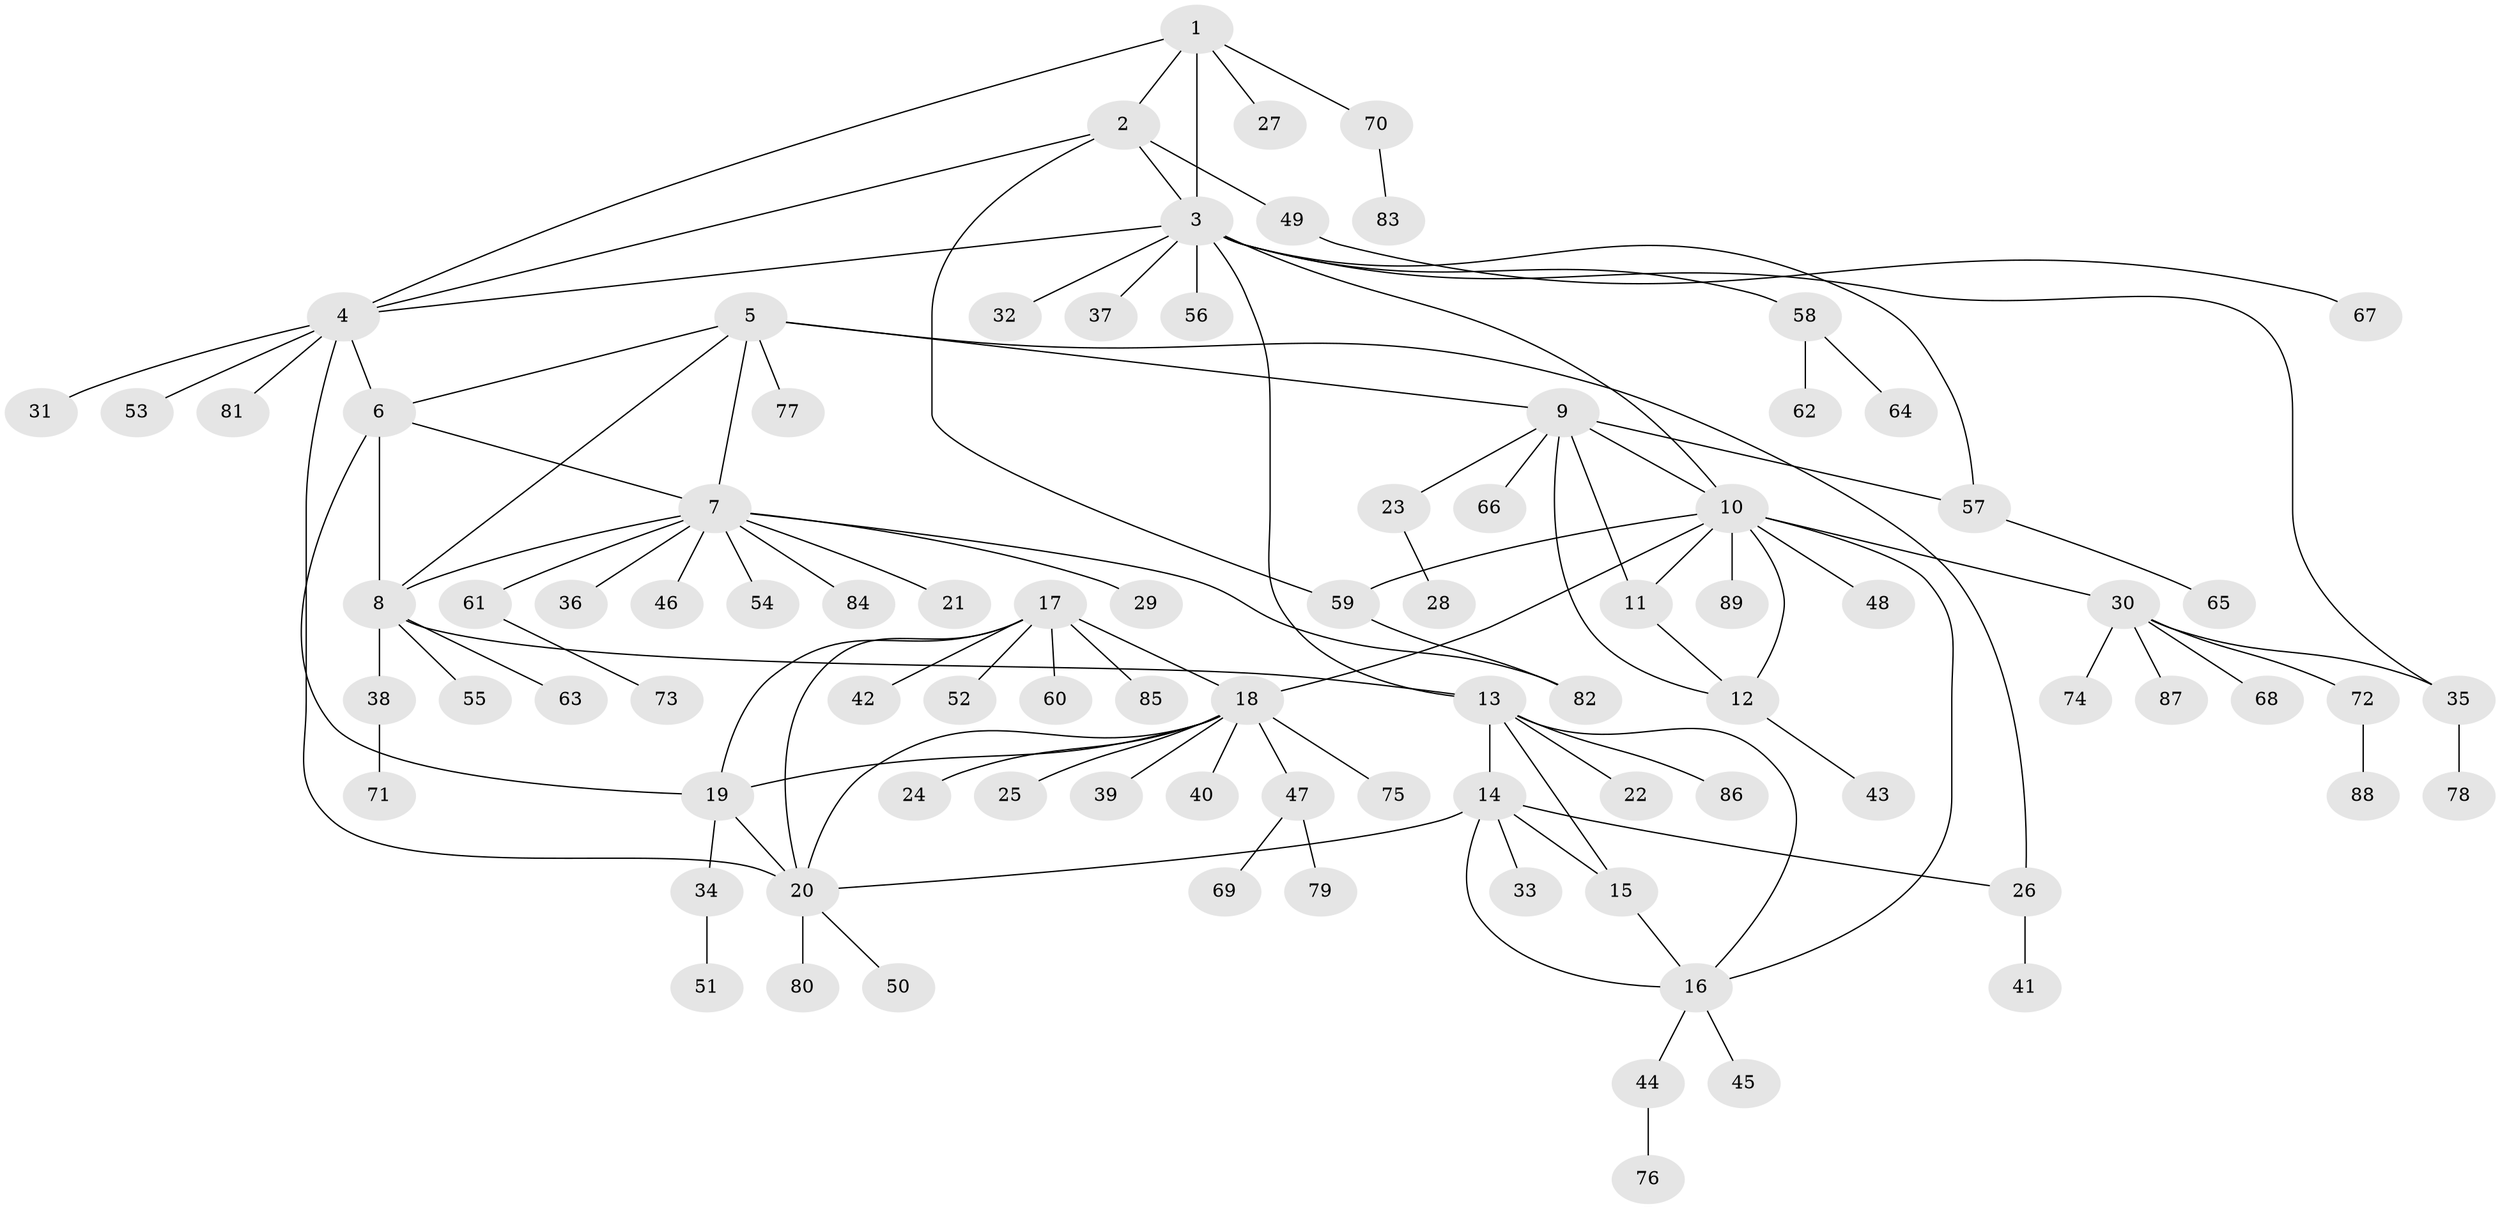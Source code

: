 // Generated by graph-tools (version 1.1) at 2025/37/03/09/25 02:37:25]
// undirected, 89 vertices, 114 edges
graph export_dot {
graph [start="1"]
  node [color=gray90,style=filled];
  1;
  2;
  3;
  4;
  5;
  6;
  7;
  8;
  9;
  10;
  11;
  12;
  13;
  14;
  15;
  16;
  17;
  18;
  19;
  20;
  21;
  22;
  23;
  24;
  25;
  26;
  27;
  28;
  29;
  30;
  31;
  32;
  33;
  34;
  35;
  36;
  37;
  38;
  39;
  40;
  41;
  42;
  43;
  44;
  45;
  46;
  47;
  48;
  49;
  50;
  51;
  52;
  53;
  54;
  55;
  56;
  57;
  58;
  59;
  60;
  61;
  62;
  63;
  64;
  65;
  66;
  67;
  68;
  69;
  70;
  71;
  72;
  73;
  74;
  75;
  76;
  77;
  78;
  79;
  80;
  81;
  82;
  83;
  84;
  85;
  86;
  87;
  88;
  89;
  1 -- 2;
  1 -- 3;
  1 -- 4;
  1 -- 27;
  1 -- 70;
  2 -- 3;
  2 -- 4;
  2 -- 49;
  2 -- 59;
  3 -- 4;
  3 -- 10;
  3 -- 13;
  3 -- 32;
  3 -- 35;
  3 -- 37;
  3 -- 56;
  3 -- 57;
  3 -- 58;
  4 -- 6;
  4 -- 20;
  4 -- 31;
  4 -- 53;
  4 -- 81;
  5 -- 6;
  5 -- 7;
  5 -- 8;
  5 -- 9;
  5 -- 26;
  5 -- 77;
  6 -- 7;
  6 -- 8;
  6 -- 19;
  7 -- 8;
  7 -- 21;
  7 -- 29;
  7 -- 36;
  7 -- 46;
  7 -- 54;
  7 -- 61;
  7 -- 82;
  7 -- 84;
  8 -- 13;
  8 -- 38;
  8 -- 55;
  8 -- 63;
  9 -- 10;
  9 -- 11;
  9 -- 12;
  9 -- 23;
  9 -- 57;
  9 -- 66;
  10 -- 11;
  10 -- 12;
  10 -- 16;
  10 -- 18;
  10 -- 30;
  10 -- 48;
  10 -- 59;
  10 -- 89;
  11 -- 12;
  12 -- 43;
  13 -- 14;
  13 -- 15;
  13 -- 16;
  13 -- 22;
  13 -- 86;
  14 -- 15;
  14 -- 16;
  14 -- 20;
  14 -- 26;
  14 -- 33;
  15 -- 16;
  16 -- 44;
  16 -- 45;
  17 -- 18;
  17 -- 19;
  17 -- 20;
  17 -- 42;
  17 -- 52;
  17 -- 60;
  17 -- 85;
  18 -- 19;
  18 -- 20;
  18 -- 24;
  18 -- 25;
  18 -- 39;
  18 -- 40;
  18 -- 47;
  18 -- 75;
  19 -- 20;
  19 -- 34;
  20 -- 50;
  20 -- 80;
  23 -- 28;
  26 -- 41;
  30 -- 35;
  30 -- 68;
  30 -- 72;
  30 -- 74;
  30 -- 87;
  34 -- 51;
  35 -- 78;
  38 -- 71;
  44 -- 76;
  47 -- 69;
  47 -- 79;
  49 -- 67;
  57 -- 65;
  58 -- 62;
  58 -- 64;
  59 -- 82;
  61 -- 73;
  70 -- 83;
  72 -- 88;
}
